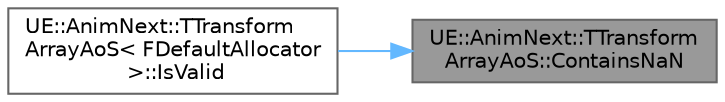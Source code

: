 digraph "UE::AnimNext::TTransformArrayAoS::ContainsNaN"
{
 // INTERACTIVE_SVG=YES
 // LATEX_PDF_SIZE
  bgcolor="transparent";
  edge [fontname=Helvetica,fontsize=10,labelfontname=Helvetica,labelfontsize=10];
  node [fontname=Helvetica,fontsize=10,shape=box,height=0.2,width=0.4];
  rankdir="RL";
  Node1 [id="Node000001",label="UE::AnimNext::TTransform\lArrayAoS::ContainsNaN",height=0.2,width=0.4,color="gray40", fillcolor="grey60", style="filled", fontcolor="black",tooltip=" "];
  Node1 -> Node2 [id="edge1_Node000001_Node000002",dir="back",color="steelblue1",style="solid",tooltip=" "];
  Node2 [id="Node000002",label="UE::AnimNext::TTransform\lArrayAoS\< FDefaultAllocator\l \>::IsValid",height=0.2,width=0.4,color="grey40", fillcolor="white", style="filled",URL="$d5/d64/structUE_1_1AnimNext_1_1TTransformArrayAoS.html#a8fedf360a14a83d1cd4e6217f1df7fc9",tooltip=" "];
}
